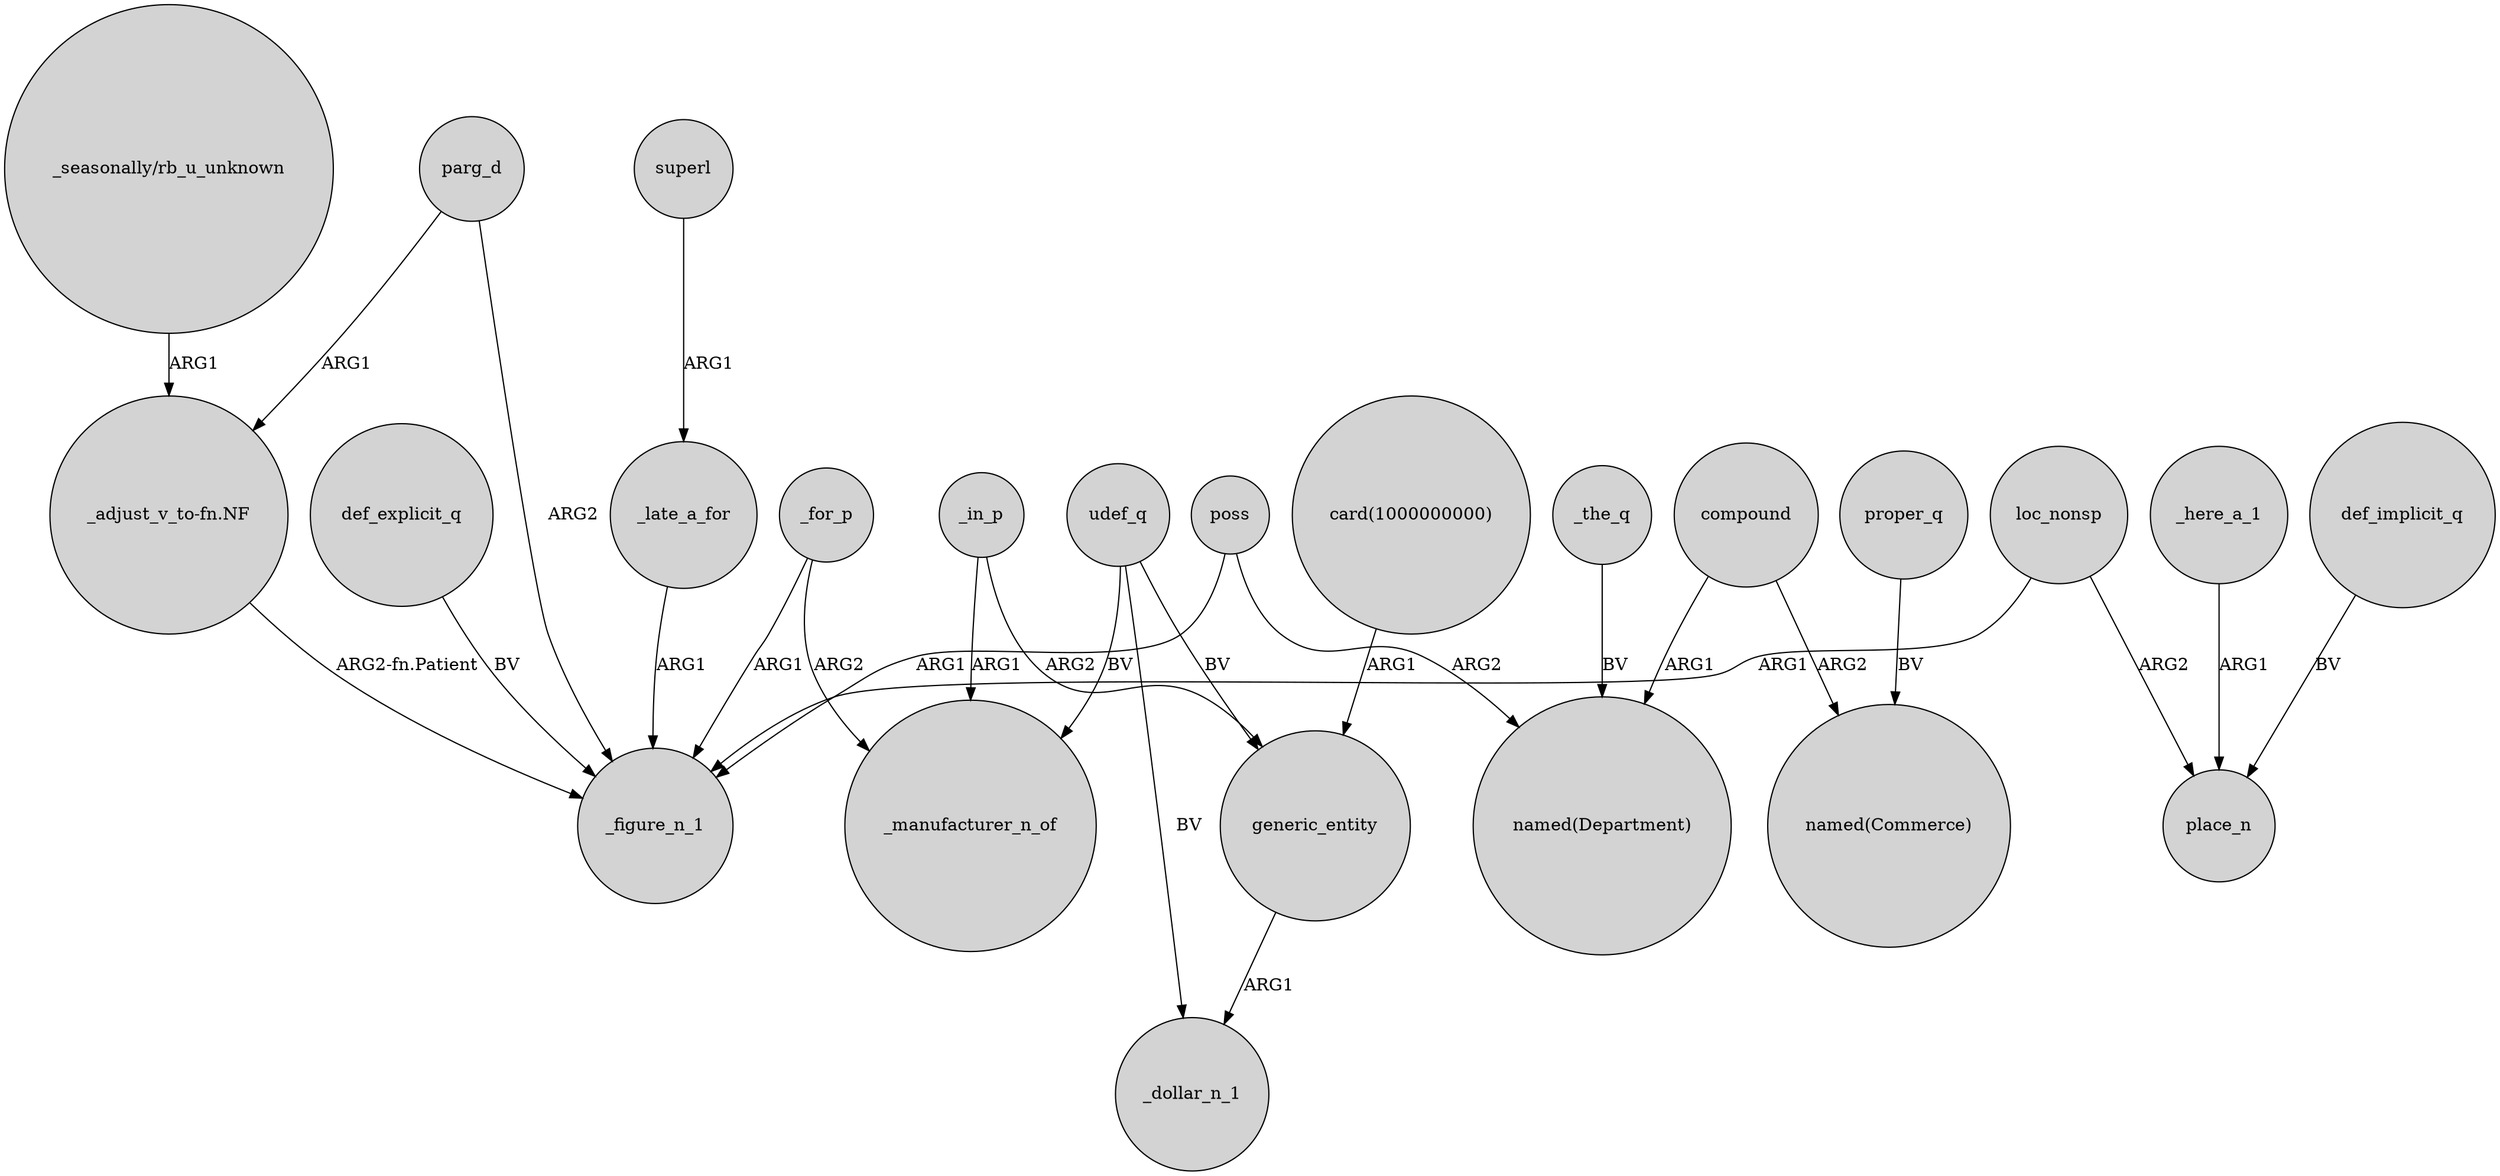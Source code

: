 digraph {
	node [shape=circle style=filled]
	def_explicit_q -> _figure_n_1 [label=BV]
	parg_d -> "_adjust_v_to-fn.NF" [label=ARG1]
	_here_a_1 -> place_n [label=ARG1]
	udef_q -> generic_entity [label=BV]
	_for_p -> _figure_n_1 [label=ARG1]
	poss -> _figure_n_1 [label=ARG1]
	superl -> _late_a_for [label=ARG1]
	_for_p -> _manufacturer_n_of [label=ARG2]
	def_implicit_q -> place_n [label=BV]
	udef_q -> _manufacturer_n_of [label=BV]
	"_adjust_v_to-fn.NF" -> _figure_n_1 [label="ARG2-fn.Patient"]
	generic_entity -> _dollar_n_1 [label=ARG1]
	"_seasonally/rb_u_unknown" -> "_adjust_v_to-fn.NF" [label=ARG1]
	_the_q -> "named(Department)" [label=BV]
	loc_nonsp -> _figure_n_1 [label=ARG1]
	proper_q -> "named(Commerce)" [label=BV]
	poss -> "named(Department)" [label=ARG2]
	loc_nonsp -> place_n [label=ARG2]
	_late_a_for -> _figure_n_1 [label=ARG1]
	_in_p -> generic_entity [label=ARG2]
	udef_q -> _dollar_n_1 [label=BV]
	compound -> "named(Department)" [label=ARG1]
	_in_p -> _manufacturer_n_of [label=ARG1]
	parg_d -> _figure_n_1 [label=ARG2]
	"card(1000000000)" -> generic_entity [label=ARG1]
	compound -> "named(Commerce)" [label=ARG2]
}
